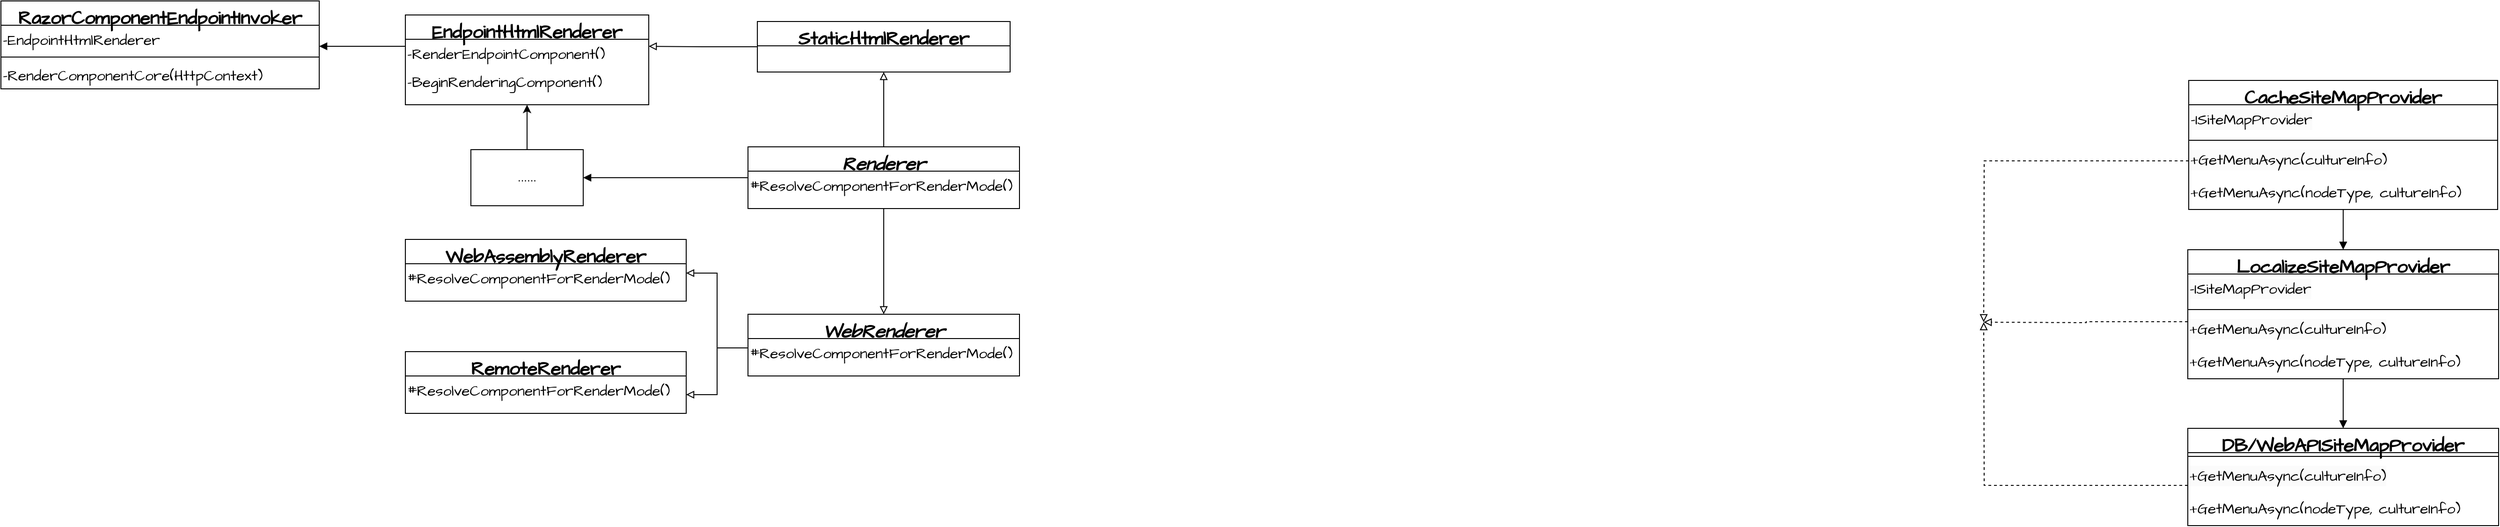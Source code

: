 <mxfile version="22.0.8" type="device">
  <diagram name="Page-1" id="MvvM4aFKOKj9ZxCiJFYD">
    <mxGraphModel dx="3200" dy="-326" grid="1" gridSize="10" guides="1" tooltips="1" connect="1" arrows="1" fold="1" page="1" pageScale="1" pageWidth="850" pageHeight="1100" math="0" shadow="0">
      <root>
        <mxCell id="0" />
        <mxCell id="1" parent="0" />
        <mxCell id="RAl33mNyI0EfnBr3IOk9-2" value="EndpointHtmlRenderer" style="swimlane;fontStyle=1;align=center;verticalAlign=top;childLayout=stackLayout;horizontal=1;startSize=26;horizontalStack=0;resizeParent=1;resizeParentMax=0;resizeLast=0;collapsible=1;marginBottom=0;whiteSpace=wrap;html=1;hachureGap=4;fontFamily=Architects Daughter;fontSource=https%3A%2F%2Ffonts.googleapis.com%2Fcss%3Ffamily%3DArchitects%2BDaughter;fontSize=20;swimlaneLine=1;" parent="1" vertex="1">
          <mxGeometry x="-1056" y="1480" width="260" height="96" as="geometry">
            <mxRectangle x="370.5" y="822" width="129" height="36" as="alternateBounds" />
          </mxGeometry>
        </mxCell>
        <mxCell id="RAl33mNyI0EfnBr3IOk9-5" value="-RenderEndpointComponent()" style="text;whiteSpace=wrap;fontSize=16;fontFamily=Architects Daughter;fontSource=https%3A%2F%2Ffonts.googleapis.com%2Fcss%3Ffamily%3DArchitects%2BDaughter;" parent="RAl33mNyI0EfnBr3IOk9-2" vertex="1">
          <mxGeometry y="26" width="260" height="30" as="geometry" />
        </mxCell>
        <mxCell id="k4jPSxrWyxmU4jEzMSMS-5" value="-BeginRenderingComponent()" style="text;whiteSpace=wrap;fontSize=16;fontFamily=Architects Daughter;fontSource=https%3A%2F%2Ffonts.googleapis.com%2Fcss%3Ffamily%3DArchitects%2BDaughter;" vertex="1" parent="RAl33mNyI0EfnBr3IOk9-2">
          <mxGeometry y="56" width="260" height="40" as="geometry" />
        </mxCell>
        <mxCell id="RAl33mNyI0EfnBr3IOk9-8" style="edgeStyle=orthogonalEdgeStyle;rounded=0;orthogonalLoop=1;jettySize=auto;html=1;exitX=0.5;exitY=1;exitDx=0;exitDy=0;entryX=0.5;entryY=0;entryDx=0;entryDy=0;endArrow=block;endFill=1;" parent="1" source="RAl33mNyI0EfnBr3IOk9-9" target="RAl33mNyI0EfnBr3IOk9-19" edge="1">
          <mxGeometry relative="1" as="geometry" />
        </mxCell>
        <mxCell id="RAl33mNyI0EfnBr3IOk9-9" value="LocalizeSiteMapProvider" style="swimlane;fontStyle=1;align=center;verticalAlign=top;childLayout=stackLayout;horizontal=1;startSize=26;horizontalStack=0;resizeParent=1;resizeParentMax=0;resizeLast=0;collapsible=1;marginBottom=0;whiteSpace=wrap;html=1;hachureGap=4;fontFamily=Architects Daughter;fontSource=https%3A%2F%2Ffonts.googleapis.com%2Fcss%3Ffamily%3DArchitects%2BDaughter;fontSize=20;swimlaneLine=1;" parent="1" vertex="1">
          <mxGeometry x="848" y="1731" width="332" height="138" as="geometry">
            <mxRectangle x="248" y="1073" width="372" height="47" as="alternateBounds" />
          </mxGeometry>
        </mxCell>
        <mxCell id="RAl33mNyI0EfnBr3IOk9-10" value="&lt;span style=&quot;color: rgb(0, 0, 0); font-family: &amp;quot;Architects Daughter&amp;quot;; font-size: 16px; font-style: normal; font-variant-ligatures: normal; font-variant-caps: normal; font-weight: 400; letter-spacing: normal; orphans: 2; text-align: left; text-indent: 0px; text-transform: none; widows: 2; word-spacing: 0px; -webkit-text-stroke-width: 0px; background-color: rgb(251, 251, 251); text-decoration-thickness: initial; text-decoration-style: initial; text-decoration-color: initial; float: none; display: inline !important;&quot;&gt;-ISiteMapProvider&lt;/span&gt;" style="text;whiteSpace=wrap;html=1;" parent="RAl33mNyI0EfnBr3IOk9-9" vertex="1">
          <mxGeometry y="26" width="332" height="34" as="geometry" />
        </mxCell>
        <mxCell id="RAl33mNyI0EfnBr3IOk9-11" value="" style="line;strokeWidth=1;fillColor=none;align=left;verticalAlign=middle;spacingTop=-1;spacingLeft=3;spacingRight=3;rotatable=0;labelPosition=right;points=[];portConstraint=eastwest;strokeColor=inherit;hachureGap=4;fontFamily=Architects Daughter;fontSource=https%3A%2F%2Ffonts.googleapis.com%2Fcss%3Ffamily%3DArchitects%2BDaughter;fontSize=20;swimlaneLine=1;" parent="RAl33mNyI0EfnBr3IOk9-9" vertex="1">
          <mxGeometry y="60" width="332" height="8" as="geometry" />
        </mxCell>
        <mxCell id="RAl33mNyI0EfnBr3IOk9-12" value="&lt;span style=&quot;color: rgb(0, 0, 0); font-family: &amp;quot;Architects Daughter&amp;quot;; font-size: 16px; font-style: normal; font-variant-ligatures: normal; font-variant-caps: normal; font-weight: 400; letter-spacing: normal; orphans: 2; text-align: left; text-indent: 0px; text-transform: none; widows: 2; word-spacing: 0px; -webkit-text-stroke-width: 0px; background-color: rgb(251, 251, 251); text-decoration-thickness: initial; text-decoration-style: initial; text-decoration-color: initial; float: none; display: inline !important;&quot;&gt;+GetMenuAsync(cultureInfo)&lt;/span&gt;" style="text;whiteSpace=wrap;html=1;fontSize=16;" parent="RAl33mNyI0EfnBr3IOk9-9" vertex="1">
          <mxGeometry y="68" width="332" height="36" as="geometry" />
        </mxCell>
        <mxCell id="RAl33mNyI0EfnBr3IOk9-13" value="+GetMenuAsync(nodeType, cultureInfo)" style="text;whiteSpace=wrap;fontFamily=Architects Daughter;fontSource=https%3A%2F%2Ffonts.googleapis.com%2Fcss%3Ffamily%3DArchitects%2BDaughter;fontSize=16;" parent="RAl33mNyI0EfnBr3IOk9-9" vertex="1">
          <mxGeometry y="104" width="332" height="34" as="geometry" />
        </mxCell>
        <mxCell id="RAl33mNyI0EfnBr3IOk9-19" value="DB/WebAPISiteMapProvider" style="swimlane;fontStyle=1;align=center;verticalAlign=top;childLayout=stackLayout;horizontal=1;startSize=26;horizontalStack=0;resizeParent=1;resizeParentMax=0;resizeLast=0;collapsible=1;marginBottom=0;whiteSpace=wrap;html=1;hachureGap=4;fontFamily=Architects Daughter;fontSource=https%3A%2F%2Ffonts.googleapis.com%2Fcss%3Ffamily%3DArchitects%2BDaughter;fontSize=20;swimlaneLine=1;" parent="1" vertex="1">
          <mxGeometry x="848" y="1922" width="332" height="104" as="geometry">
            <mxRectangle x="248" y="1180" width="316" height="52" as="alternateBounds" />
          </mxGeometry>
        </mxCell>
        <mxCell id="RAl33mNyI0EfnBr3IOk9-20" value="" style="line;strokeWidth=1;fillColor=none;align=left;verticalAlign=middle;spacingTop=-1;spacingLeft=3;spacingRight=3;rotatable=0;labelPosition=right;points=[];portConstraint=eastwest;strokeColor=inherit;hachureGap=4;fontFamily=Architects Daughter;fontSource=https%3A%2F%2Ffonts.googleapis.com%2Fcss%3Ffamily%3DArchitects%2BDaughter;fontSize=20;swimlaneLine=1;" parent="RAl33mNyI0EfnBr3IOk9-19" vertex="1">
          <mxGeometry y="26" width="332" height="8" as="geometry" />
        </mxCell>
        <mxCell id="RAl33mNyI0EfnBr3IOk9-21" value="&lt;span style=&quot;color: rgb(0, 0, 0); font-family: &amp;quot;Architects Daughter&amp;quot;; font-size: 16px; font-style: normal; font-variant-ligatures: normal; font-variant-caps: normal; font-weight: 400; letter-spacing: normal; orphans: 2; text-align: left; text-indent: 0px; text-transform: none; widows: 2; word-spacing: 0px; -webkit-text-stroke-width: 0px; background-color: rgb(251, 251, 251); text-decoration-thickness: initial; text-decoration-style: initial; text-decoration-color: initial; float: none; display: inline !important;&quot;&gt;+GetMenuAsync(cultureInfo)&lt;/span&gt;" style="text;whiteSpace=wrap;html=1;fontSize=16;" parent="RAl33mNyI0EfnBr3IOk9-19" vertex="1">
          <mxGeometry y="34" width="332" height="36" as="geometry" />
        </mxCell>
        <mxCell id="RAl33mNyI0EfnBr3IOk9-22" value="+GetMenuAsync(nodeType, cultureInfo)" style="text;whiteSpace=wrap;fontFamily=Architects Daughter;fontSource=https%3A%2F%2Ffonts.googleapis.com%2Fcss%3Ffamily%3DArchitects%2BDaughter;fontSize=16;" parent="RAl33mNyI0EfnBr3IOk9-19" vertex="1">
          <mxGeometry y="70" width="332" height="34" as="geometry" />
        </mxCell>
        <mxCell id="RAl33mNyI0EfnBr3IOk9-29" style="edgeStyle=orthogonalEdgeStyle;rounded=0;orthogonalLoop=1;jettySize=auto;html=1;exitX=0.5;exitY=1;exitDx=0;exitDy=0;entryX=0.5;entryY=0;entryDx=0;entryDy=0;endArrow=block;endFill=1;" parent="1" source="RAl33mNyI0EfnBr3IOk9-30" target="RAl33mNyI0EfnBr3IOk9-9" edge="1">
          <mxGeometry relative="1" as="geometry" />
        </mxCell>
        <mxCell id="RAl33mNyI0EfnBr3IOk9-30" value="CacheSiteMapProvider" style="swimlane;fontStyle=1;align=center;verticalAlign=top;childLayout=stackLayout;horizontal=1;startSize=26;horizontalStack=0;resizeParent=1;resizeParentMax=0;resizeLast=0;collapsible=1;marginBottom=0;whiteSpace=wrap;html=1;hachureGap=4;fontFamily=Architects Daughter;fontSource=https%3A%2F%2Ffonts.googleapis.com%2Fcss%3Ffamily%3DArchitects%2BDaughter;fontSize=20;swimlaneLine=1;fillColor=none;" parent="1" vertex="1">
          <mxGeometry x="849" y="1550" width="330" height="138" as="geometry">
            <mxRectangle x="250" y="955" width="370" height="50" as="alternateBounds" />
          </mxGeometry>
        </mxCell>
        <mxCell id="RAl33mNyI0EfnBr3IOk9-31" value="&lt;span style=&quot;color: rgb(0, 0, 0); font-family: &amp;quot;Architects Daughter&amp;quot;; font-size: 16px; font-style: normal; font-variant-ligatures: normal; font-variant-caps: normal; font-weight: 400; letter-spacing: normal; orphans: 2; text-align: left; text-indent: 0px; text-transform: none; widows: 2; word-spacing: 0px; -webkit-text-stroke-width: 0px; background-color: rgb(251, 251, 251); text-decoration-thickness: initial; text-decoration-style: initial; text-decoration-color: initial; float: none; display: inline !important;&quot;&gt;-ISiteMapProvider&lt;/span&gt;" style="text;whiteSpace=wrap;html=1;" parent="RAl33mNyI0EfnBr3IOk9-30" vertex="1">
          <mxGeometry y="26" width="330" height="34" as="geometry" />
        </mxCell>
        <mxCell id="RAl33mNyI0EfnBr3IOk9-32" value="" style="line;strokeWidth=1;fillColor=none;align=left;verticalAlign=middle;spacingTop=-1;spacingLeft=3;spacingRight=3;rotatable=0;labelPosition=right;points=[];portConstraint=eastwest;strokeColor=inherit;hachureGap=4;fontFamily=Architects Daughter;fontSource=https%3A%2F%2Ffonts.googleapis.com%2Fcss%3Ffamily%3DArchitects%2BDaughter;fontSize=20;swimlaneLine=1;" parent="RAl33mNyI0EfnBr3IOk9-30" vertex="1">
          <mxGeometry y="60" width="330" height="8" as="geometry" />
        </mxCell>
        <mxCell id="RAl33mNyI0EfnBr3IOk9-33" value="&lt;span style=&quot;color: rgb(0, 0, 0); font-family: &amp;quot;Architects Daughter&amp;quot;; font-size: 16px; font-style: normal; font-variant-ligatures: normal; font-variant-caps: normal; font-weight: 400; letter-spacing: normal; orphans: 2; text-align: left; text-indent: 0px; text-transform: none; widows: 2; word-spacing: 0px; -webkit-text-stroke-width: 0px; background-color: rgb(251, 251, 251); text-decoration-thickness: initial; text-decoration-style: initial; text-decoration-color: initial; float: none; display: inline !important;&quot;&gt;+GetMenuAsync(cultureInfo)&lt;/span&gt;" style="text;whiteSpace=wrap;html=1;fontSize=16;" parent="RAl33mNyI0EfnBr3IOk9-30" vertex="1">
          <mxGeometry y="68" width="330" height="36" as="geometry" />
        </mxCell>
        <mxCell id="RAl33mNyI0EfnBr3IOk9-34" value="+GetMenuAsync(nodeType, cultureInfo)" style="text;whiteSpace=wrap;fontFamily=Architects Daughter;fontSource=https%3A%2F%2Ffonts.googleapis.com%2Fcss%3Ffamily%3DArchitects%2BDaughter;fontSize=16;" parent="RAl33mNyI0EfnBr3IOk9-30" vertex="1">
          <mxGeometry y="104" width="330" height="34" as="geometry" />
        </mxCell>
        <mxCell id="RAl33mNyI0EfnBr3IOk9-36" style="edgeStyle=orthogonalEdgeStyle;rounded=0;orthogonalLoop=1;jettySize=auto;html=1;exitX=0;exitY=0.25;exitDx=0;exitDy=0;entryX=1;entryY=0.25;entryDx=0;entryDy=0;endArrow=block;endFill=0;dashed=1;" parent="1" source="RAl33mNyI0EfnBr3IOk9-12" edge="1">
          <mxGeometry relative="1" as="geometry">
            <mxPoint x="630" y="1808.5" as="targetPoint" />
          </mxGeometry>
        </mxCell>
        <mxCell id="RAl33mNyI0EfnBr3IOk9-37" style="edgeStyle=orthogonalEdgeStyle;rounded=0;orthogonalLoop=1;jettySize=auto;html=1;exitX=0;exitY=0.75;exitDx=0;exitDy=0;entryX=1;entryY=0.25;entryDx=0;entryDy=0;endArrow=block;endFill=0;dashed=1;" parent="1" source="RAl33mNyI0EfnBr3IOk9-21" edge="1">
          <mxGeometry relative="1" as="geometry">
            <mxPoint x="630" y="1808.5" as="targetPoint" />
          </mxGeometry>
        </mxCell>
        <mxCell id="RAl33mNyI0EfnBr3IOk9-38" style="edgeStyle=orthogonalEdgeStyle;rounded=0;orthogonalLoop=1;jettySize=auto;html=1;exitX=0;exitY=0.5;exitDx=0;exitDy=0;entryX=1;entryY=0.25;entryDx=0;entryDy=0;dashed=1;endArrow=block;endFill=0;" parent="1" source="RAl33mNyI0EfnBr3IOk9-33" edge="1">
          <mxGeometry relative="1" as="geometry">
            <mxPoint x="630" y="1808.5" as="targetPoint" />
          </mxGeometry>
        </mxCell>
        <mxCell id="RAl33mNyI0EfnBr3IOk9-50" style="edgeStyle=orthogonalEdgeStyle;rounded=0;orthogonalLoop=1;jettySize=auto;html=1;exitX=0;exitY=0.5;exitDx=0;exitDy=0;entryX=1;entryY=0.25;entryDx=0;entryDy=0;endArrow=block;endFill=0;" parent="1" source="RAl33mNyI0EfnBr3IOk9-41" target="RAl33mNyI0EfnBr3IOk9-5" edge="1">
          <mxGeometry relative="1" as="geometry">
            <mxPoint x="-870" y="1456.5" as="targetPoint" />
          </mxGeometry>
        </mxCell>
        <mxCell id="RAl33mNyI0EfnBr3IOk9-41" value="StaticHtmlRenderer" style="swimlane;fontStyle=1;align=center;verticalAlign=top;childLayout=stackLayout;horizontal=1;startSize=26;horizontalStack=0;resizeParent=1;resizeParentMax=0;resizeLast=0;collapsible=1;marginBottom=0;whiteSpace=wrap;html=1;hachureGap=4;fontFamily=Architects Daughter;fontSource=https%3A%2F%2Ffonts.googleapis.com%2Fcss%3Ffamily%3DArchitects%2BDaughter;fontSize=20;swimlaneLine=1;" parent="1" vertex="1">
          <mxGeometry x="-680" y="1487" width="270" height="54" as="geometry">
            <mxRectangle x="370.5" y="822" width="129" height="36" as="alternateBounds" />
          </mxGeometry>
        </mxCell>
        <mxCell id="RAl33mNyI0EfnBr3IOk9-51" style="edgeStyle=orthogonalEdgeStyle;rounded=0;orthogonalLoop=1;jettySize=auto;html=1;exitX=0.5;exitY=0;exitDx=0;exitDy=0;entryX=0.5;entryY=1;entryDx=0;entryDy=0;endArrow=block;endFill=0;" parent="1" source="RAl33mNyI0EfnBr3IOk9-48" target="RAl33mNyI0EfnBr3IOk9-41" edge="1">
          <mxGeometry relative="1" as="geometry" />
        </mxCell>
        <mxCell id="RAl33mNyI0EfnBr3IOk9-53" style="edgeStyle=orthogonalEdgeStyle;rounded=0;orthogonalLoop=1;jettySize=auto;html=1;exitX=0;exitY=0.5;exitDx=0;exitDy=0;entryX=1;entryY=0.5;entryDx=0;entryDy=0;endArrow=block;endFill=1;" parent="1" source="RAl33mNyI0EfnBr3IOk9-48" target="RAl33mNyI0EfnBr3IOk9-52" edge="1">
          <mxGeometry relative="1" as="geometry" />
        </mxCell>
        <mxCell id="RAl33mNyI0EfnBr3IOk9-48" value="&lt;i&gt;Renderer&lt;/i&gt;" style="swimlane;fontStyle=1;align=center;verticalAlign=top;childLayout=stackLayout;horizontal=1;startSize=26;horizontalStack=0;resizeParent=1;resizeParentMax=0;resizeLast=0;collapsible=1;marginBottom=0;whiteSpace=wrap;html=1;hachureGap=4;fontFamily=Architects Daughter;fontSource=https%3A%2F%2Ffonts.googleapis.com%2Fcss%3Ffamily%3DArchitects%2BDaughter;fontSize=20;swimlaneLine=1;" parent="1" vertex="1">
          <mxGeometry x="-690" y="1621" width="290" height="66" as="geometry">
            <mxRectangle x="370.5" y="822" width="129" height="36" as="alternateBounds" />
          </mxGeometry>
        </mxCell>
        <mxCell id="RAl33mNyI0EfnBr3IOk9-72" value="#ResolveComponentForRenderMode()" style="text;whiteSpace=wrap;fontFamily=Architects Daughter;fontSource=https%3A%2F%2Ffonts.googleapis.com%2Fcss%3Ffamily%3DArchitects%2BDaughter;fontSize=16;" parent="RAl33mNyI0EfnBr3IOk9-48" vertex="1">
          <mxGeometry y="26" width="290" height="40" as="geometry" />
        </mxCell>
        <mxCell id="k4jPSxrWyxmU4jEzMSMS-6" style="edgeStyle=orthogonalEdgeStyle;rounded=0;orthogonalLoop=1;jettySize=auto;html=1;exitX=0.5;exitY=0;exitDx=0;exitDy=0;entryX=0.5;entryY=1;entryDx=0;entryDy=0;" edge="1" parent="1" source="RAl33mNyI0EfnBr3IOk9-52" target="k4jPSxrWyxmU4jEzMSMS-5">
          <mxGeometry relative="1" as="geometry" />
        </mxCell>
        <mxCell id="RAl33mNyI0EfnBr3IOk9-52" value="......" style="rounded=0;whiteSpace=wrap;html=1;" parent="1" vertex="1">
          <mxGeometry x="-986" y="1624" width="120" height="60" as="geometry" />
        </mxCell>
        <mxCell id="RAl33mNyI0EfnBr3IOk9-56" value="&lt;i&gt;WebRenderer&lt;/i&gt;" style="swimlane;fontStyle=1;align=center;verticalAlign=top;childLayout=stackLayout;horizontal=1;startSize=26;horizontalStack=0;resizeParent=1;resizeParentMax=0;resizeLast=0;collapsible=1;marginBottom=0;whiteSpace=wrap;html=1;hachureGap=4;fontFamily=Architects Daughter;fontSource=https%3A%2F%2Ffonts.googleapis.com%2Fcss%3Ffamily%3DArchitects%2BDaughter;fontSize=20;swimlaneLine=1;" parent="1" vertex="1">
          <mxGeometry x="-690" y="1800" width="290" height="66" as="geometry">
            <mxRectangle x="370.5" y="822" width="129" height="36" as="alternateBounds" />
          </mxGeometry>
        </mxCell>
        <mxCell id="RAl33mNyI0EfnBr3IOk9-69" value="#ResolveComponentForRenderMode()" style="text;whiteSpace=wrap;fontFamily=Architects Daughter;fontSource=https%3A%2F%2Ffonts.googleapis.com%2Fcss%3Ffamily%3DArchitects%2BDaughter;fontSize=16;" parent="RAl33mNyI0EfnBr3IOk9-56" vertex="1">
          <mxGeometry y="26" width="290" height="40" as="geometry" />
        </mxCell>
        <mxCell id="RAl33mNyI0EfnBr3IOk9-60" value="WebAssemblyRenderer" style="swimlane;fontStyle=1;align=center;verticalAlign=top;childLayout=stackLayout;horizontal=1;startSize=26;horizontalStack=0;resizeParent=1;resizeParentMax=0;resizeLast=0;collapsible=1;marginBottom=0;whiteSpace=wrap;html=1;hachureGap=4;fontFamily=Architects Daughter;fontSource=https%3A%2F%2Ffonts.googleapis.com%2Fcss%3Ffamily%3DArchitects%2BDaughter;fontSize=20;swimlaneLine=1;" parent="1" vertex="1">
          <mxGeometry x="-1056" y="1720" width="300" height="66" as="geometry">
            <mxRectangle x="370.5" y="822" width="129" height="36" as="alternateBounds" />
          </mxGeometry>
        </mxCell>
        <mxCell id="RAl33mNyI0EfnBr3IOk9-66" value="#ResolveComponentForRenderMode()" style="text;whiteSpace=wrap;fontFamily=Architects Daughter;fontSource=https%3A%2F%2Ffonts.googleapis.com%2Fcss%3Ffamily%3DArchitects%2BDaughter;fontSize=16;" parent="RAl33mNyI0EfnBr3IOk9-60" vertex="1">
          <mxGeometry y="26" width="300" height="40" as="geometry" />
        </mxCell>
        <mxCell id="RAl33mNyI0EfnBr3IOk9-62" value="RemoteRenderer" style="swimlane;fontStyle=1;align=center;verticalAlign=top;childLayout=stackLayout;horizontal=1;startSize=26;horizontalStack=0;resizeParent=1;resizeParentMax=0;resizeLast=0;collapsible=1;marginBottom=0;whiteSpace=wrap;html=1;hachureGap=4;fontFamily=Architects Daughter;fontSource=https%3A%2F%2Ffonts.googleapis.com%2Fcss%3Ffamily%3DArchitects%2BDaughter;fontSize=20;swimlaneLine=1;" parent="1" vertex="1">
          <mxGeometry x="-1056" y="1840" width="300" height="66" as="geometry">
            <mxRectangle x="370.5" y="822" width="129" height="36" as="alternateBounds" />
          </mxGeometry>
        </mxCell>
        <mxCell id="RAl33mNyI0EfnBr3IOk9-68" value="#ResolveComponentForRenderMode()" style="text;whiteSpace=wrap;fontFamily=Architects Daughter;fontSource=https%3A%2F%2Ffonts.googleapis.com%2Fcss%3Ffamily%3DArchitects%2BDaughter;fontSize=16;" parent="RAl33mNyI0EfnBr3IOk9-62" vertex="1">
          <mxGeometry y="26" width="300" height="40" as="geometry" />
        </mxCell>
        <mxCell id="RAl33mNyI0EfnBr3IOk9-73" style="edgeStyle=orthogonalEdgeStyle;rounded=0;orthogonalLoop=1;jettySize=auto;html=1;exitX=0.5;exitY=1;exitDx=0;exitDy=0;entryX=0.5;entryY=0;entryDx=0;entryDy=0;endArrow=block;endFill=0;" parent="1" source="RAl33mNyI0EfnBr3IOk9-72" target="RAl33mNyI0EfnBr3IOk9-56" edge="1">
          <mxGeometry relative="1" as="geometry" />
        </mxCell>
        <mxCell id="RAl33mNyI0EfnBr3IOk9-75" style="edgeStyle=orthogonalEdgeStyle;rounded=0;orthogonalLoop=1;jettySize=auto;html=1;exitX=0;exitY=0.25;exitDx=0;exitDy=0;entryX=1;entryY=0.25;entryDx=0;entryDy=0;endArrow=block;endFill=0;" parent="1" source="RAl33mNyI0EfnBr3IOk9-69" target="RAl33mNyI0EfnBr3IOk9-66" edge="1">
          <mxGeometry relative="1" as="geometry" />
        </mxCell>
        <mxCell id="RAl33mNyI0EfnBr3IOk9-76" style="edgeStyle=orthogonalEdgeStyle;rounded=0;orthogonalLoop=1;jettySize=auto;html=1;exitX=0;exitY=0.25;exitDx=0;exitDy=0;entryX=1;entryY=0.5;entryDx=0;entryDy=0;endArrow=block;endFill=0;" parent="1" source="RAl33mNyI0EfnBr3IOk9-69" target="RAl33mNyI0EfnBr3IOk9-68" edge="1">
          <mxGeometry relative="1" as="geometry" />
        </mxCell>
        <mxCell id="RAl33mNyI0EfnBr3IOk9-80" value="RazorComponentEndpointInvoker" style="swimlane;fontStyle=1;align=center;verticalAlign=top;childLayout=stackLayout;horizontal=1;startSize=26;horizontalStack=0;resizeParent=1;resizeParentMax=0;resizeLast=0;collapsible=1;marginBottom=0;whiteSpace=wrap;html=1;hachureGap=4;fontFamily=Architects Daughter;fontSource=https%3A%2F%2Ffonts.googleapis.com%2Fcss%3Ffamily%3DArchitects%2BDaughter;fontSize=20;swimlaneLine=1;" parent="1" vertex="1">
          <mxGeometry x="-1488" y="1465" width="340" height="94" as="geometry">
            <mxRectangle x="-514.5" y="786" width="129" height="36" as="alternateBounds" />
          </mxGeometry>
        </mxCell>
        <mxCell id="RAl33mNyI0EfnBr3IOk9-81" value="-EndpointHtmlRenderer" style="text;whiteSpace=wrap;fontSize=16;fontFamily=Architects Daughter;fontSource=https%3A%2F%2Ffonts.googleapis.com%2Fcss%3Ffamily%3DArchitects%2BDaughter;" parent="RAl33mNyI0EfnBr3IOk9-80" vertex="1">
          <mxGeometry y="26" width="340" height="30" as="geometry" />
        </mxCell>
        <mxCell id="RAl33mNyI0EfnBr3IOk9-82" value="" style="line;strokeWidth=1;fillColor=none;align=left;verticalAlign=middle;spacingTop=-1;spacingLeft=3;spacingRight=3;rotatable=0;labelPosition=right;points=[];portConstraint=eastwest;strokeColor=inherit;hachureGap=4;fontFamily=Architects Daughter;fontSource=https%3A%2F%2Ffonts.googleapis.com%2Fcss%3Ffamily%3DArchitects%2BDaughter;fontSize=20;swimlaneLine=1;" parent="RAl33mNyI0EfnBr3IOk9-80" vertex="1">
          <mxGeometry y="56" width="340" height="8" as="geometry" />
        </mxCell>
        <mxCell id="RAl33mNyI0EfnBr3IOk9-83" value="-RenderComponentCore(HttpContext)" style="text;whiteSpace=wrap;fontSize=16;fontFamily=Architects Daughter;fontSource=https%3A%2F%2Ffonts.googleapis.com%2Fcss%3Ffamily%3DArchitects%2BDaughter;" parent="RAl33mNyI0EfnBr3IOk9-80" vertex="1">
          <mxGeometry y="64" width="340" height="30" as="geometry" />
        </mxCell>
        <mxCell id="k4jPSxrWyxmU4jEzMSMS-4" style="edgeStyle=orthogonalEdgeStyle;rounded=0;orthogonalLoop=1;jettySize=auto;html=1;exitX=0;exitY=0.25;exitDx=0;exitDy=0;entryX=1;entryY=0.75;entryDx=0;entryDy=0;endArrow=block;endFill=1;" edge="1" parent="1" source="RAl33mNyI0EfnBr3IOk9-5" target="RAl33mNyI0EfnBr3IOk9-81">
          <mxGeometry relative="1" as="geometry" />
        </mxCell>
      </root>
    </mxGraphModel>
  </diagram>
</mxfile>
